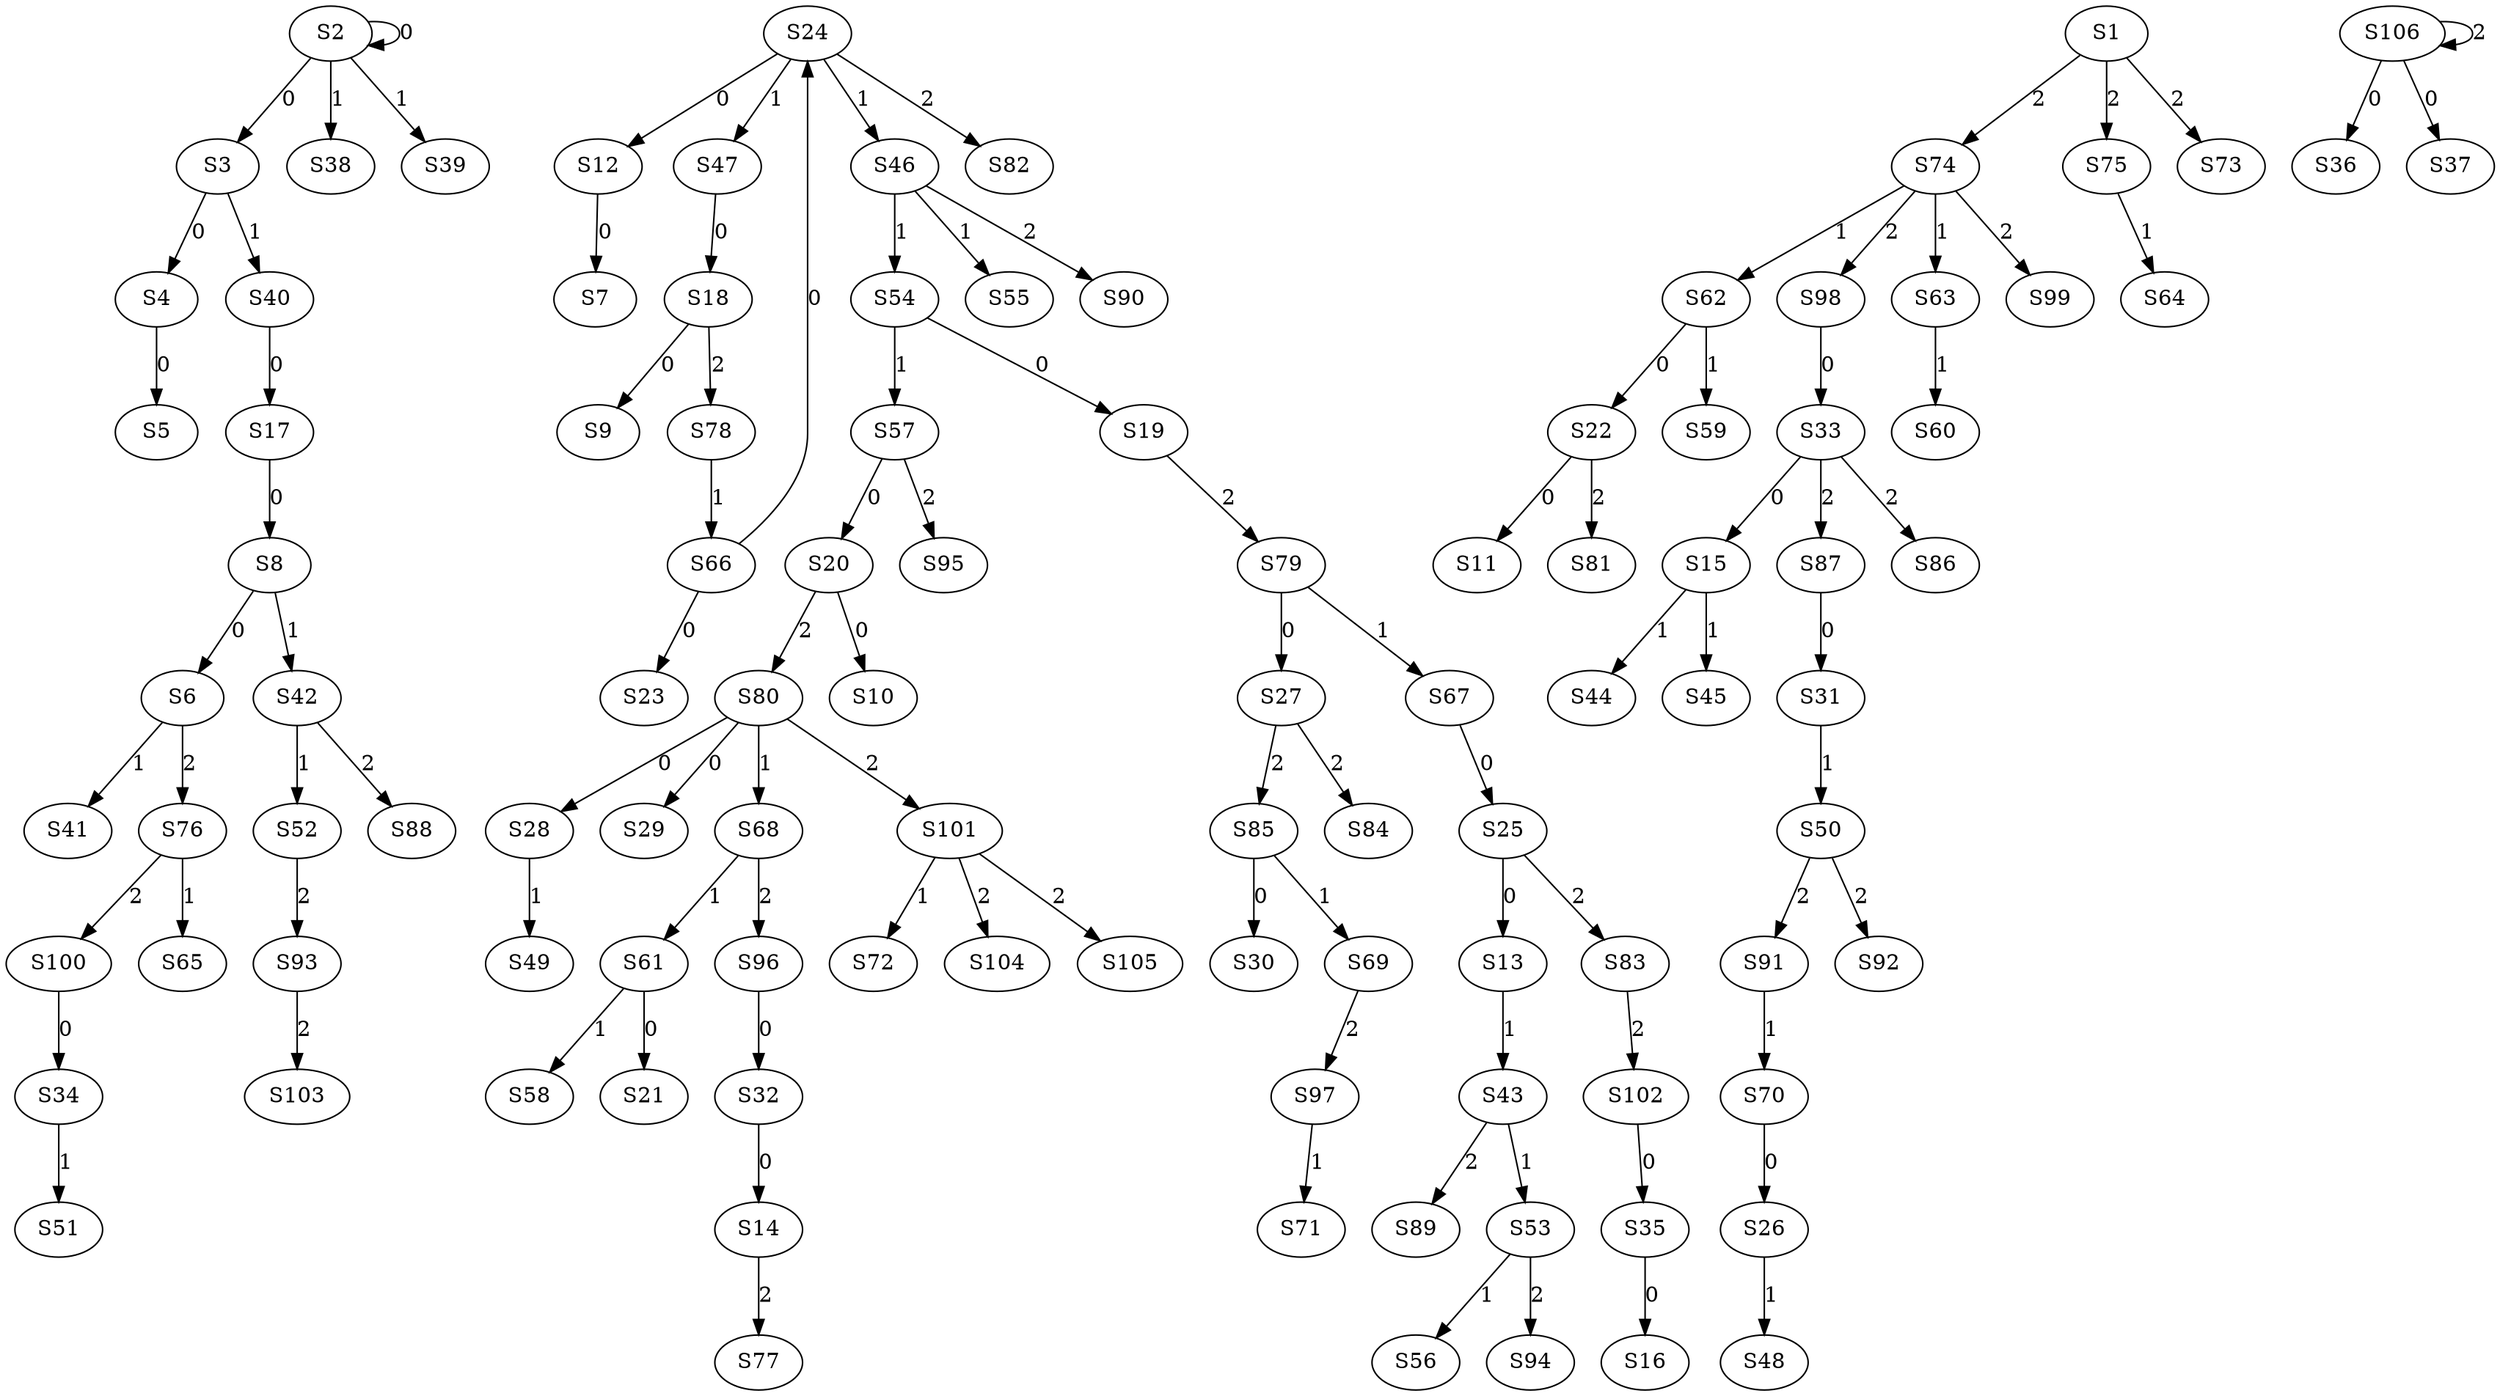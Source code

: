 strict digraph {
	S2 -> S2 [ label = 0 ];
	S2 -> S3 [ label = 0 ];
	S3 -> S4 [ label = 0 ];
	S4 -> S5 [ label = 0 ];
	S8 -> S6 [ label = 0 ];
	S12 -> S7 [ label = 0 ];
	S17 -> S8 [ label = 0 ];
	S18 -> S9 [ label = 0 ];
	S20 -> S10 [ label = 0 ];
	S22 -> S11 [ label = 0 ];
	S24 -> S12 [ label = 0 ];
	S25 -> S13 [ label = 0 ];
	S32 -> S14 [ label = 0 ];
	S33 -> S15 [ label = 0 ];
	S35 -> S16 [ label = 0 ];
	S40 -> S17 [ label = 0 ];
	S47 -> S18 [ label = 0 ];
	S54 -> S19 [ label = 0 ];
	S57 -> S20 [ label = 0 ];
	S61 -> S21 [ label = 0 ];
	S62 -> S22 [ label = 0 ];
	S66 -> S23 [ label = 0 ];
	S66 -> S24 [ label = 0 ];
	S67 -> S25 [ label = 0 ];
	S70 -> S26 [ label = 0 ];
	S79 -> S27 [ label = 0 ];
	S80 -> S28 [ label = 0 ];
	S80 -> S29 [ label = 0 ];
	S85 -> S30 [ label = 0 ];
	S87 -> S31 [ label = 0 ];
	S96 -> S32 [ label = 0 ];
	S98 -> S33 [ label = 0 ];
	S100 -> S34 [ label = 0 ];
	S102 -> S35 [ label = 0 ];
	S106 -> S36 [ label = 0 ];
	S106 -> S37 [ label = 0 ];
	S2 -> S38 [ label = 1 ];
	S2 -> S39 [ label = 1 ];
	S3 -> S40 [ label = 1 ];
	S6 -> S41 [ label = 1 ];
	S8 -> S42 [ label = 1 ];
	S13 -> S43 [ label = 1 ];
	S15 -> S44 [ label = 1 ];
	S15 -> S45 [ label = 1 ];
	S24 -> S46 [ label = 1 ];
	S24 -> S47 [ label = 1 ];
	S26 -> S48 [ label = 1 ];
	S28 -> S49 [ label = 1 ];
	S31 -> S50 [ label = 1 ];
	S34 -> S51 [ label = 1 ];
	S42 -> S52 [ label = 1 ];
	S43 -> S53 [ label = 1 ];
	S46 -> S54 [ label = 1 ];
	S46 -> S55 [ label = 1 ];
	S53 -> S56 [ label = 1 ];
	S54 -> S57 [ label = 1 ];
	S61 -> S58 [ label = 1 ];
	S62 -> S59 [ label = 1 ];
	S63 -> S60 [ label = 1 ];
	S68 -> S61 [ label = 1 ];
	S74 -> S62 [ label = 1 ];
	S74 -> S63 [ label = 1 ];
	S75 -> S64 [ label = 1 ];
	S76 -> S65 [ label = 1 ];
	S78 -> S66 [ label = 1 ];
	S79 -> S67 [ label = 1 ];
	S80 -> S68 [ label = 1 ];
	S85 -> S69 [ label = 1 ];
	S91 -> S70 [ label = 1 ];
	S97 -> S71 [ label = 1 ];
	S101 -> S72 [ label = 1 ];
	S1 -> S73 [ label = 2 ];
	S1 -> S74 [ label = 2 ];
	S1 -> S75 [ label = 2 ];
	S6 -> S76 [ label = 2 ];
	S14 -> S77 [ label = 2 ];
	S18 -> S78 [ label = 2 ];
	S19 -> S79 [ label = 2 ];
	S20 -> S80 [ label = 2 ];
	S22 -> S81 [ label = 2 ];
	S24 -> S82 [ label = 2 ];
	S25 -> S83 [ label = 2 ];
	S27 -> S84 [ label = 2 ];
	S27 -> S85 [ label = 2 ];
	S33 -> S86 [ label = 2 ];
	S33 -> S87 [ label = 2 ];
	S42 -> S88 [ label = 2 ];
	S43 -> S89 [ label = 2 ];
	S46 -> S90 [ label = 2 ];
	S50 -> S91 [ label = 2 ];
	S50 -> S92 [ label = 2 ];
	S52 -> S93 [ label = 2 ];
	S53 -> S94 [ label = 2 ];
	S57 -> S95 [ label = 2 ];
	S68 -> S96 [ label = 2 ];
	S69 -> S97 [ label = 2 ];
	S74 -> S98 [ label = 2 ];
	S74 -> S99 [ label = 2 ];
	S76 -> S100 [ label = 2 ];
	S80 -> S101 [ label = 2 ];
	S83 -> S102 [ label = 2 ];
	S93 -> S103 [ label = 2 ];
	S101 -> S104 [ label = 2 ];
	S101 -> S105 [ label = 2 ];
	S106 -> S106 [ label = 2 ];
}
